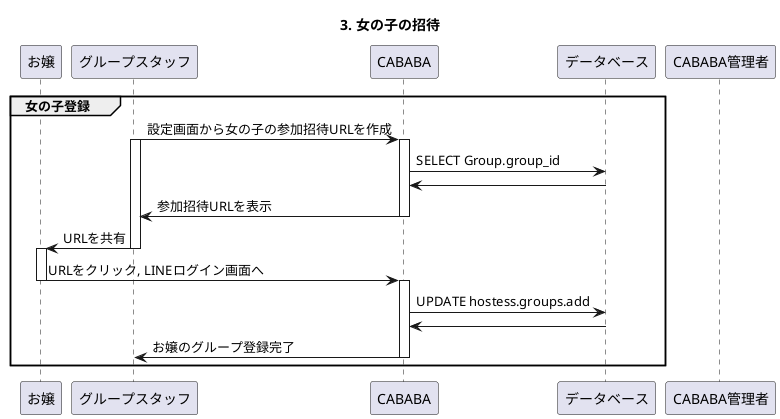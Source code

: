 @startuml
title: 3. 女の子の招待

participant お嬢 as hostess
participant グループスタッフ as staff
participant CABABA as app
participant データベース as db
participant CABABA管理者 as admin

group 女の子登録
staff -> app : 設定画面から女の子の参加招待URLを作成
activate staff
activate app
app -> db : SELECT Group.group_id
db -> app
app -> staff : 参加招待URLを表示
deactivate app
staff -> hostess : URLを共有
deactivate staff
activate hostess
hostess -> app : URLをクリック, LINEログイン画面へ
deactivate hostess
activate app
app -> db : UPDATE hostess.groups.add
db -> app
app -> staff : お嬢のグループ登録完了
deactivate app
end

@enduml